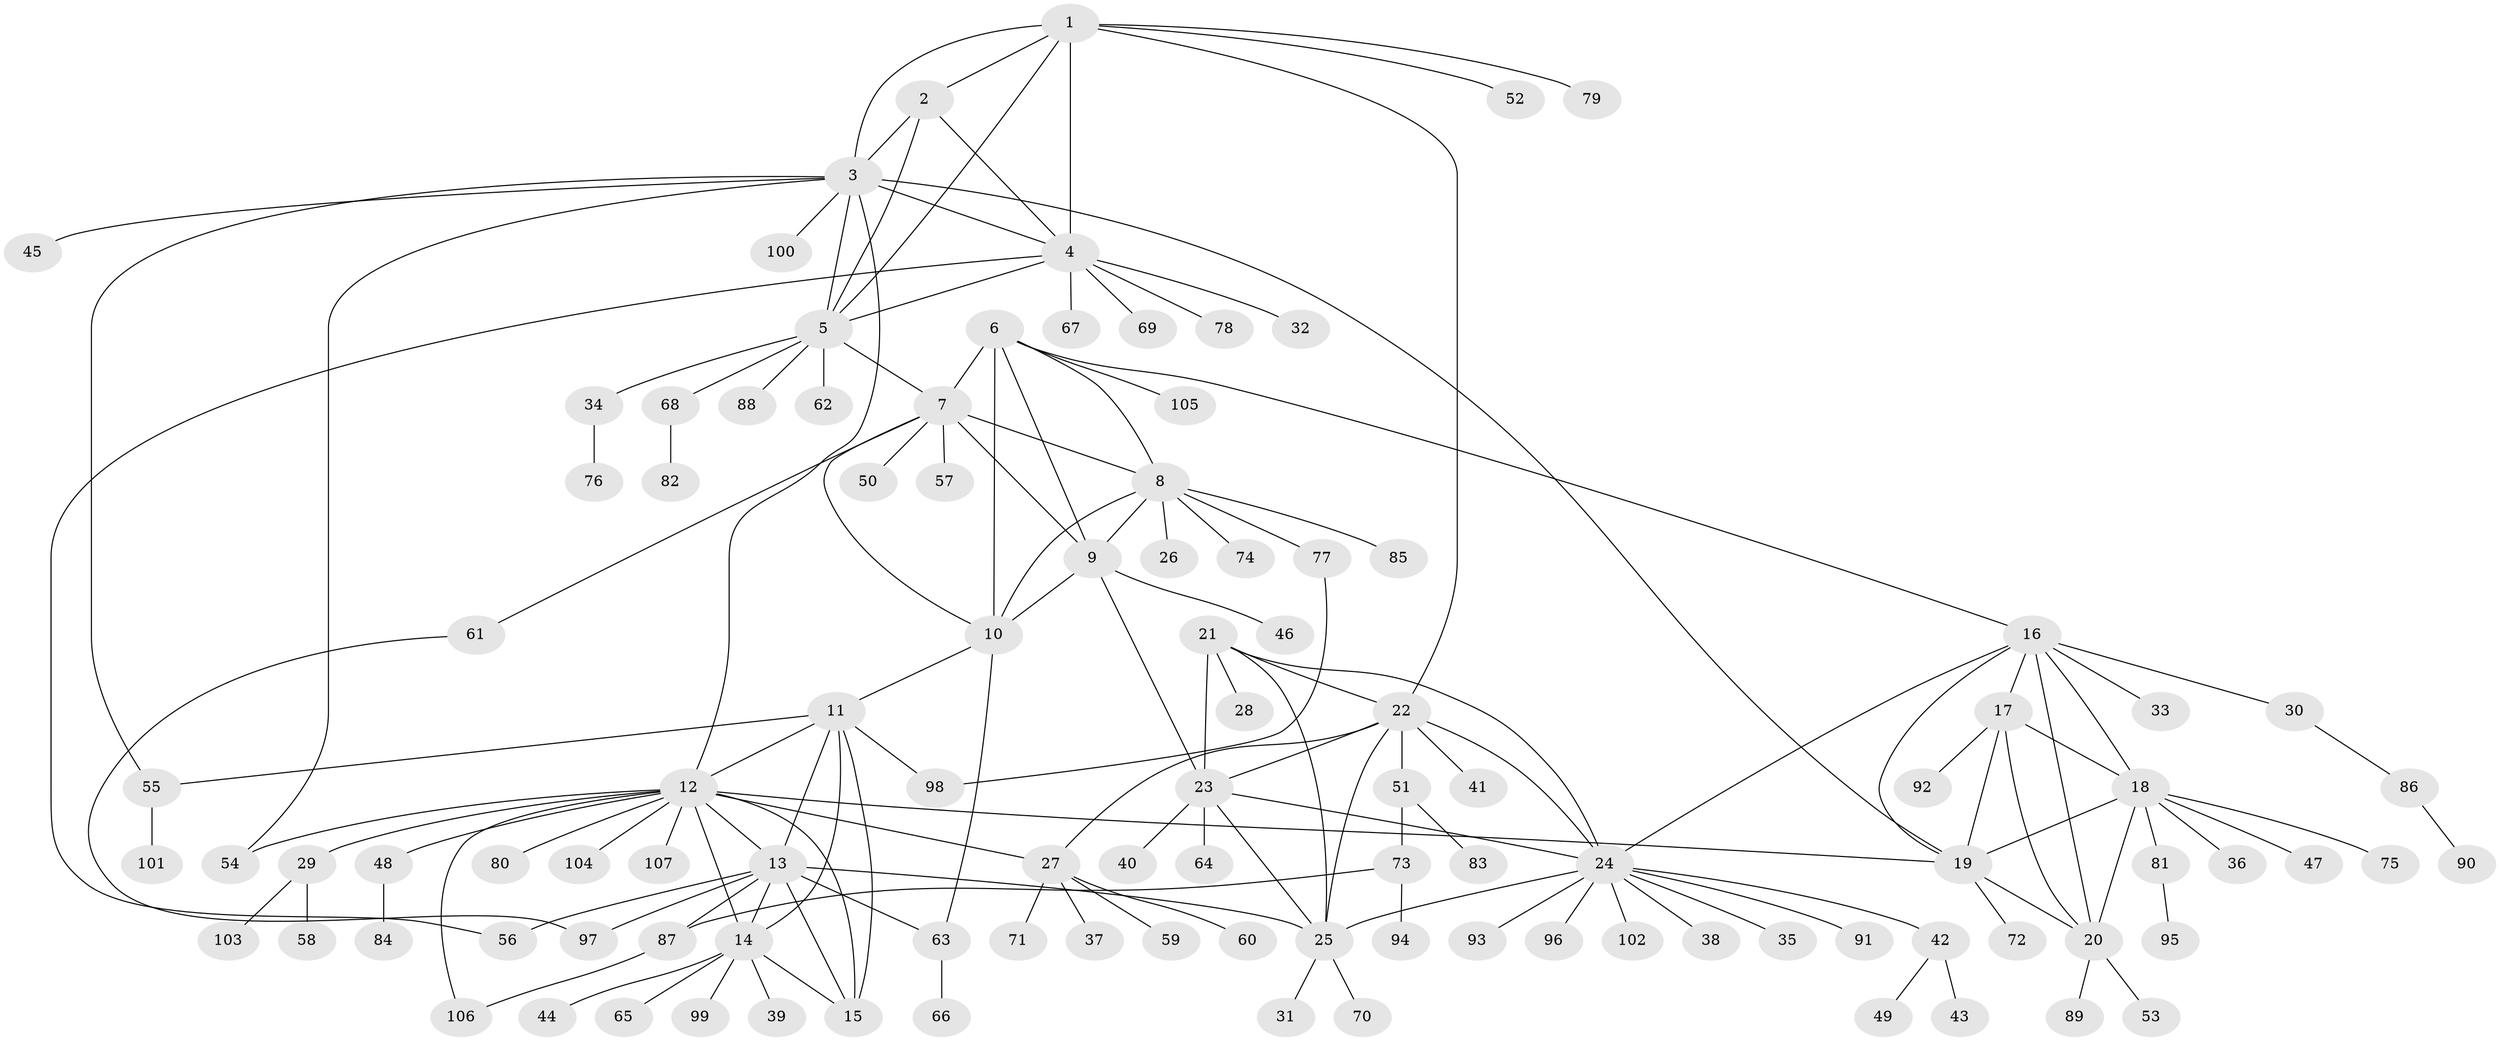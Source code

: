 // coarse degree distribution, {5: 0.05, 12: 0.025, 6: 0.025, 4: 0.025, 7: 0.0375, 9: 0.0125, 10: 0.0375, 8: 0.0125, 3: 0.075, 1: 0.625, 2: 0.075}
// Generated by graph-tools (version 1.1) at 2025/42/03/06/25 10:42:14]
// undirected, 107 vertices, 151 edges
graph export_dot {
graph [start="1"]
  node [color=gray90,style=filled];
  1;
  2;
  3;
  4;
  5;
  6;
  7;
  8;
  9;
  10;
  11;
  12;
  13;
  14;
  15;
  16;
  17;
  18;
  19;
  20;
  21;
  22;
  23;
  24;
  25;
  26;
  27;
  28;
  29;
  30;
  31;
  32;
  33;
  34;
  35;
  36;
  37;
  38;
  39;
  40;
  41;
  42;
  43;
  44;
  45;
  46;
  47;
  48;
  49;
  50;
  51;
  52;
  53;
  54;
  55;
  56;
  57;
  58;
  59;
  60;
  61;
  62;
  63;
  64;
  65;
  66;
  67;
  68;
  69;
  70;
  71;
  72;
  73;
  74;
  75;
  76;
  77;
  78;
  79;
  80;
  81;
  82;
  83;
  84;
  85;
  86;
  87;
  88;
  89;
  90;
  91;
  92;
  93;
  94;
  95;
  96;
  97;
  98;
  99;
  100;
  101;
  102;
  103;
  104;
  105;
  106;
  107;
  1 -- 2;
  1 -- 3;
  1 -- 4;
  1 -- 5;
  1 -- 22;
  1 -- 52;
  1 -- 79;
  2 -- 3;
  2 -- 4;
  2 -- 5;
  3 -- 4;
  3 -- 5;
  3 -- 12;
  3 -- 19;
  3 -- 45;
  3 -- 54;
  3 -- 55;
  3 -- 100;
  4 -- 5;
  4 -- 32;
  4 -- 56;
  4 -- 67;
  4 -- 69;
  4 -- 78;
  5 -- 7;
  5 -- 34;
  5 -- 62;
  5 -- 68;
  5 -- 88;
  6 -- 7;
  6 -- 8;
  6 -- 9;
  6 -- 10;
  6 -- 16;
  6 -- 105;
  7 -- 8;
  7 -- 9;
  7 -- 10;
  7 -- 50;
  7 -- 57;
  7 -- 61;
  8 -- 9;
  8 -- 10;
  8 -- 26;
  8 -- 74;
  8 -- 77;
  8 -- 85;
  9 -- 10;
  9 -- 23;
  9 -- 46;
  10 -- 11;
  10 -- 63;
  11 -- 12;
  11 -- 13;
  11 -- 14;
  11 -- 15;
  11 -- 55;
  11 -- 98;
  12 -- 13;
  12 -- 14;
  12 -- 15;
  12 -- 19;
  12 -- 27;
  12 -- 29;
  12 -- 48;
  12 -- 54;
  12 -- 80;
  12 -- 104;
  12 -- 106;
  12 -- 107;
  13 -- 14;
  13 -- 15;
  13 -- 25;
  13 -- 56;
  13 -- 63;
  13 -- 87;
  13 -- 97;
  14 -- 15;
  14 -- 39;
  14 -- 44;
  14 -- 65;
  14 -- 99;
  16 -- 17;
  16 -- 18;
  16 -- 19;
  16 -- 20;
  16 -- 24;
  16 -- 30;
  16 -- 33;
  17 -- 18;
  17 -- 19;
  17 -- 20;
  17 -- 92;
  18 -- 19;
  18 -- 20;
  18 -- 36;
  18 -- 47;
  18 -- 75;
  18 -- 81;
  19 -- 20;
  19 -- 72;
  20 -- 53;
  20 -- 89;
  21 -- 22;
  21 -- 23;
  21 -- 24;
  21 -- 25;
  21 -- 28;
  22 -- 23;
  22 -- 24;
  22 -- 25;
  22 -- 27;
  22 -- 41;
  22 -- 51;
  23 -- 24;
  23 -- 25;
  23 -- 40;
  23 -- 64;
  24 -- 25;
  24 -- 35;
  24 -- 38;
  24 -- 42;
  24 -- 91;
  24 -- 93;
  24 -- 96;
  24 -- 102;
  25 -- 31;
  25 -- 70;
  27 -- 37;
  27 -- 59;
  27 -- 60;
  27 -- 71;
  29 -- 58;
  29 -- 103;
  30 -- 86;
  34 -- 76;
  42 -- 43;
  42 -- 49;
  48 -- 84;
  51 -- 73;
  51 -- 83;
  55 -- 101;
  61 -- 97;
  63 -- 66;
  68 -- 82;
  73 -- 87;
  73 -- 94;
  77 -- 98;
  81 -- 95;
  86 -- 90;
  87 -- 106;
}
